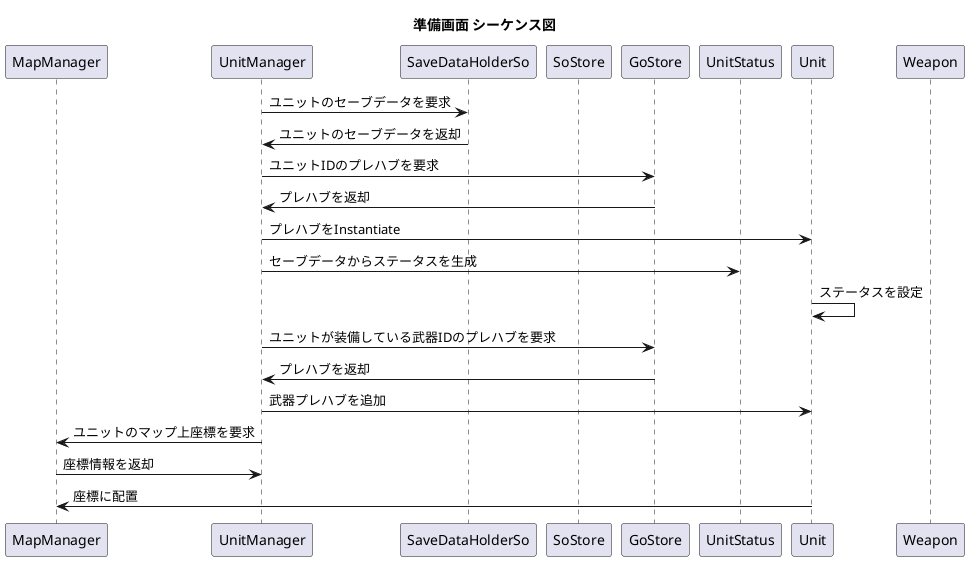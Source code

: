 @startuml
title 準備画面 シーケンス図

participant MapManager
participant UnitManager
participant SaveDataHolderSo
participant SoStore
participant GoStore
participant UnitStatus
participant Unit
participant Weapon

UnitManager -> SaveDataHolderSo: ユニットのセーブデータを要求
SaveDataHolderSo -> UnitManager: ユニットのセーブデータを返却

UnitManager -> GoStore: ユニットIDのプレハブを要求
GoStore -> UnitManager: プレハブを返却

UnitManager -> Unit: プレハブをInstantiate
UnitManager -> UnitStatus: セーブデータからステータスを生成
Unit -> Unit: ステータスを設定

UnitManager -> GoStore: ユニットが装備している武器IDのプレハブを要求
GoStore -> UnitManager: プレハブを返却
UnitManager -> Unit: 武器プレハブを追加

UnitManager -> MapManager: ユニットのマップ上座標を要求
MapManager -> UnitManager: 座標情報を返却
Unit -> MapManager: 座標に配置

@enduml